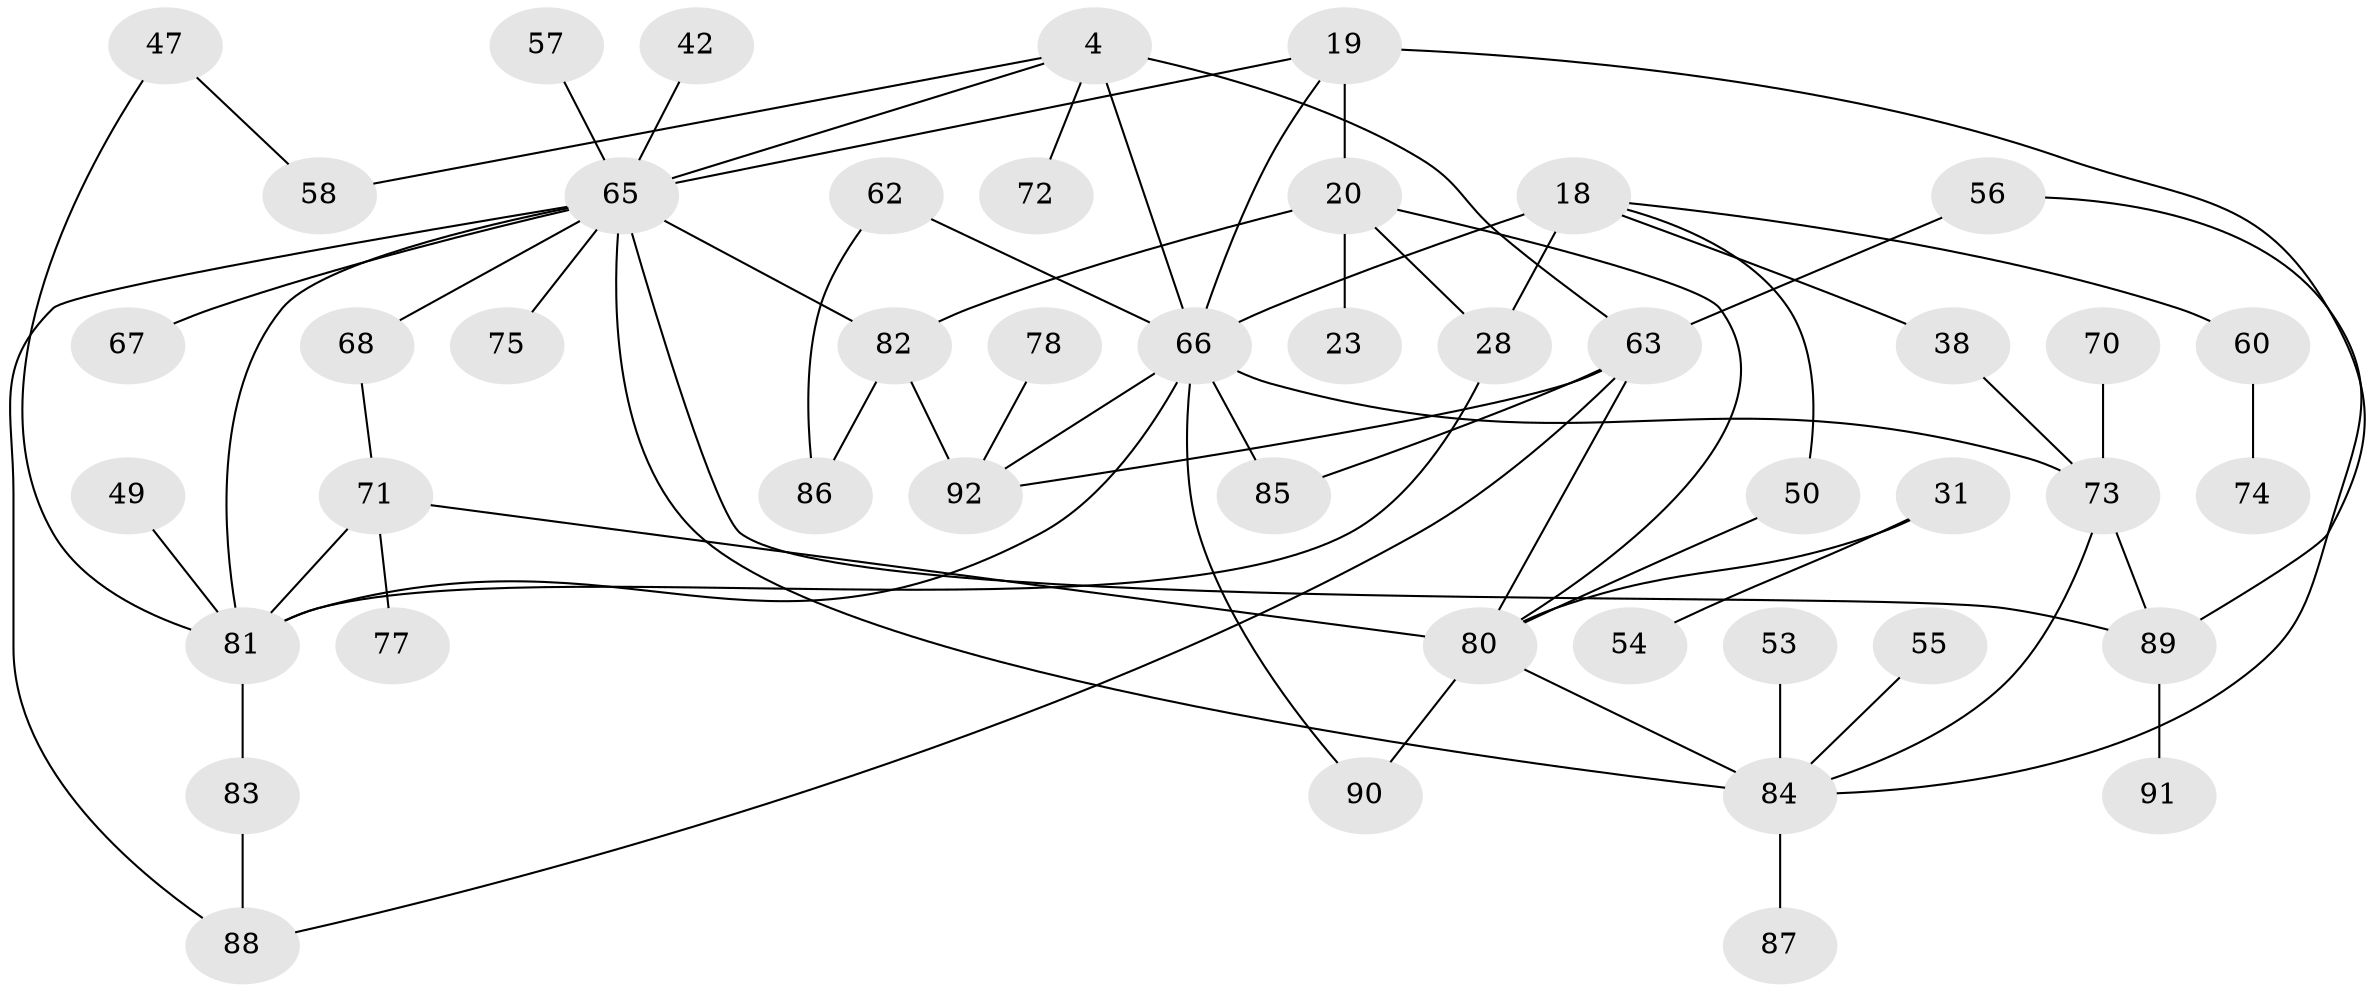 // original degree distribution, {7: 0.010869565217391304, 4: 0.13043478260869565, 5: 0.07608695652173914, 6: 0.03260869565217391, 8: 0.010869565217391304, 3: 0.21739130434782608, 2: 0.30434782608695654, 1: 0.21739130434782608}
// Generated by graph-tools (version 1.1) at 2025/42/03/09/25 04:42:36]
// undirected, 46 vertices, 68 edges
graph export_dot {
graph [start="1"]
  node [color=gray90,style=filled];
  4;
  18 [super="+15"];
  19 [super="+2"];
  20;
  23;
  28 [super="+25"];
  31;
  38 [super="+26"];
  42;
  47;
  49;
  50;
  53;
  54;
  55;
  56 [super="+21"];
  57;
  58;
  60;
  62 [super="+61+30"];
  63 [super="+8"];
  65 [super="+1+32+35+34"];
  66 [super="+59+9"];
  67;
  68;
  70;
  71;
  72;
  73 [super="+10"];
  74;
  75;
  77;
  78;
  80 [super="+64+48+79+27+76"];
  81 [super="+45+43"];
  82 [super="+69"];
  83;
  84 [super="+46+51"];
  85;
  86;
  87;
  88;
  89 [super="+52"];
  90;
  91;
  92 [super="+13+44"];
  4 -- 58;
  4 -- 72;
  4 -- 63 [weight=2];
  4 -- 65;
  4 -- 66;
  18 -- 28 [weight=2];
  18 -- 66 [weight=3];
  18 -- 50;
  18 -- 60;
  18 -- 38;
  19 -- 20 [weight=2];
  19 -- 66;
  19 -- 65;
  19 -- 89;
  20 -- 23;
  20 -- 28;
  20 -- 82;
  20 -- 80;
  28 -- 81;
  31 -- 54;
  31 -- 80;
  38 -- 73;
  42 -- 65;
  47 -- 58;
  47 -- 81;
  49 -- 81;
  50 -- 80;
  53 -- 84;
  55 -- 84;
  56 -- 84;
  56 -- 63;
  57 -- 65;
  60 -- 74;
  62 -- 86;
  62 -- 66 [weight=2];
  63 -- 88;
  63 -- 85;
  63 -- 92;
  63 -- 80;
  65 -- 68;
  65 -- 88;
  65 -- 82 [weight=2];
  65 -- 67;
  65 -- 75;
  65 -- 84 [weight=2];
  65 -- 81 [weight=2];
  65 -- 89 [weight=2];
  66 -- 73;
  66 -- 85;
  66 -- 90;
  66 -- 92 [weight=2];
  66 -- 81;
  68 -- 71;
  70 -- 73;
  71 -- 77;
  71 -- 81;
  71 -- 80;
  73 -- 89 [weight=2];
  73 -- 84;
  78 -- 92;
  80 -- 90;
  80 -- 84;
  81 -- 83;
  82 -- 86;
  82 -- 92;
  83 -- 88;
  84 -- 87;
  89 -- 91;
}
